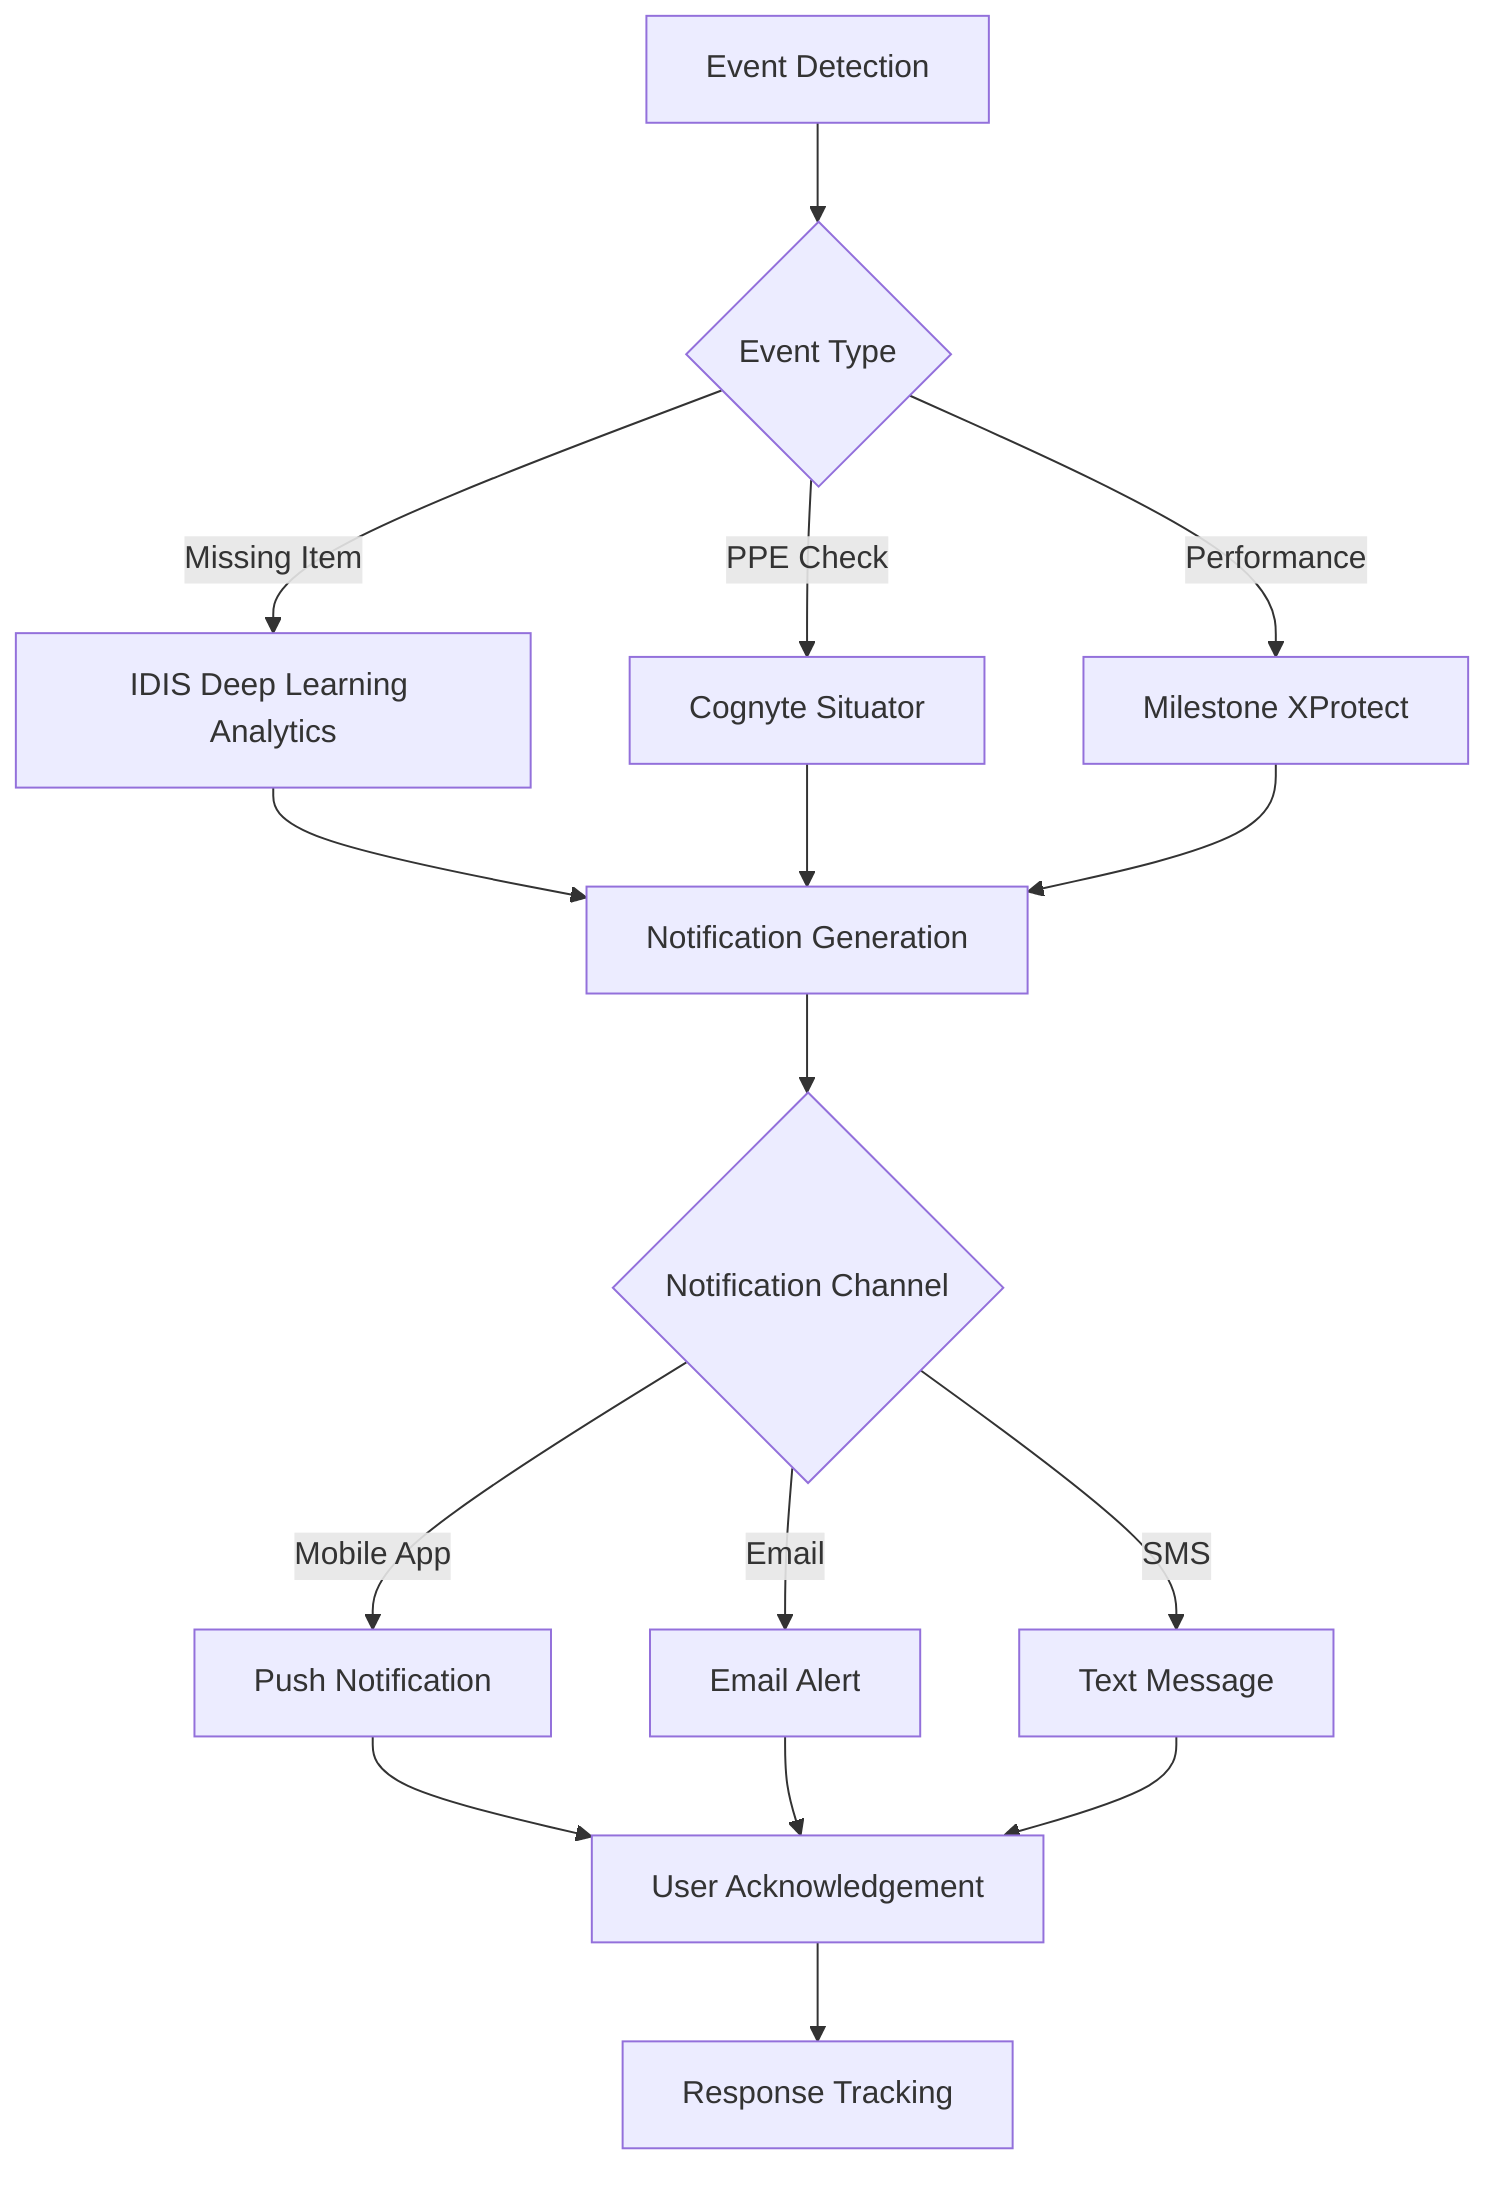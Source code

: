 graph TD
    A[Event Detection] --> B{Event Type}
    
    B --> |Missing Item| C[IDIS Deep Learning Analytics]
    B --> |PPE Check| D[Cognyte Situator]
    B --> |Performance| E[Milestone XProtect]
    
    C --> F[Notification Generation]
    D --> F
    E --> F
    
    F --> G{Notification Channel}
    
    G --> |Mobile App| H[Push Notification]
    G --> |Email| I[Email Alert]
    G --> |SMS| J[Text Message]
    
    H --> K[User Acknowledgement]
    I --> K
    J --> K
    
    K --> L[Response Tracking]